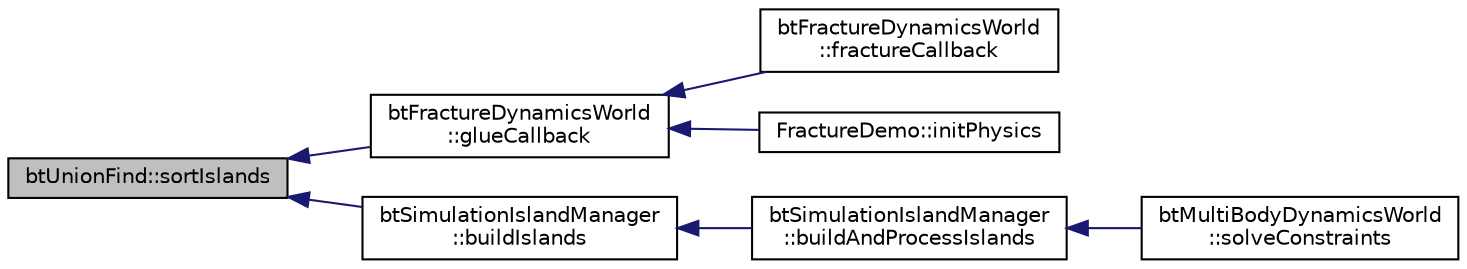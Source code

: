 digraph "btUnionFind::sortIslands"
{
  edge [fontname="Helvetica",fontsize="10",labelfontname="Helvetica",labelfontsize="10"];
  node [fontname="Helvetica",fontsize="10",shape=record];
  rankdir="LR";
  Node1 [label="btUnionFind::sortIslands",height=0.2,width=0.4,color="black", fillcolor="grey75", style="filled", fontcolor="black"];
  Node1 -> Node2 [dir="back",color="midnightblue",fontsize="10",style="solid",fontname="Helvetica"];
  Node2 [label="btFractureDynamicsWorld\l::glueCallback",height=0.2,width=0.4,color="black", fillcolor="white", style="filled",URL="$classbt_fracture_dynamics_world.html#a3d74d45c8b89a854c8f0a8ab98bb7425",tooltip="normally those callbacks are called internally by the &#39;solveConstraints&#39; "];
  Node2 -> Node3 [dir="back",color="midnightblue",fontsize="10",style="solid",fontname="Helvetica"];
  Node3 [label="btFractureDynamicsWorld\l::fractureCallback",height=0.2,width=0.4,color="black", fillcolor="white", style="filled",URL="$classbt_fracture_dynamics_world.html#a24ee585fe9e911ef6d61a154d757b5e8",tooltip="normally those callbacks are called internally by the &#39;solveConstraints&#39; "];
  Node2 -> Node4 [dir="back",color="midnightblue",fontsize="10",style="solid",fontname="Helvetica"];
  Node4 [label="FractureDemo::initPhysics",height=0.2,width=0.4,color="black", fillcolor="white", style="filled",URL="$class_fracture_demo.html#a55fd14aec70a8cc81b363b69fb251e7a"];
  Node1 -> Node5 [dir="back",color="midnightblue",fontsize="10",style="solid",fontname="Helvetica"];
  Node5 [label="btSimulationIslandManager\l::buildIslands",height=0.2,width=0.4,color="black", fillcolor="white", style="filled",URL="$classbt_simulation_island_manager.html#aea0b5869eca2d034ac9c643e149a5e01"];
  Node5 -> Node6 [dir="back",color="midnightblue",fontsize="10",style="solid",fontname="Helvetica"];
  Node6 [label="btSimulationIslandManager\l::buildAndProcessIslands",height=0.2,width=0.4,color="black", fillcolor="white", style="filled",URL="$classbt_simulation_island_manager.html#ab0f52dc46bc01c6754f4cb32ba26c99a"];
  Node6 -> Node7 [dir="back",color="midnightblue",fontsize="10",style="solid",fontname="Helvetica"];
  Node7 [label="btMultiBodyDynamicsWorld\l::solveConstraints",height=0.2,width=0.4,color="black", fillcolor="white", style="filled",URL="$classbt_multi_body_dynamics_world.html#a96ca0256c11525090a831cc854fe0750"];
}

